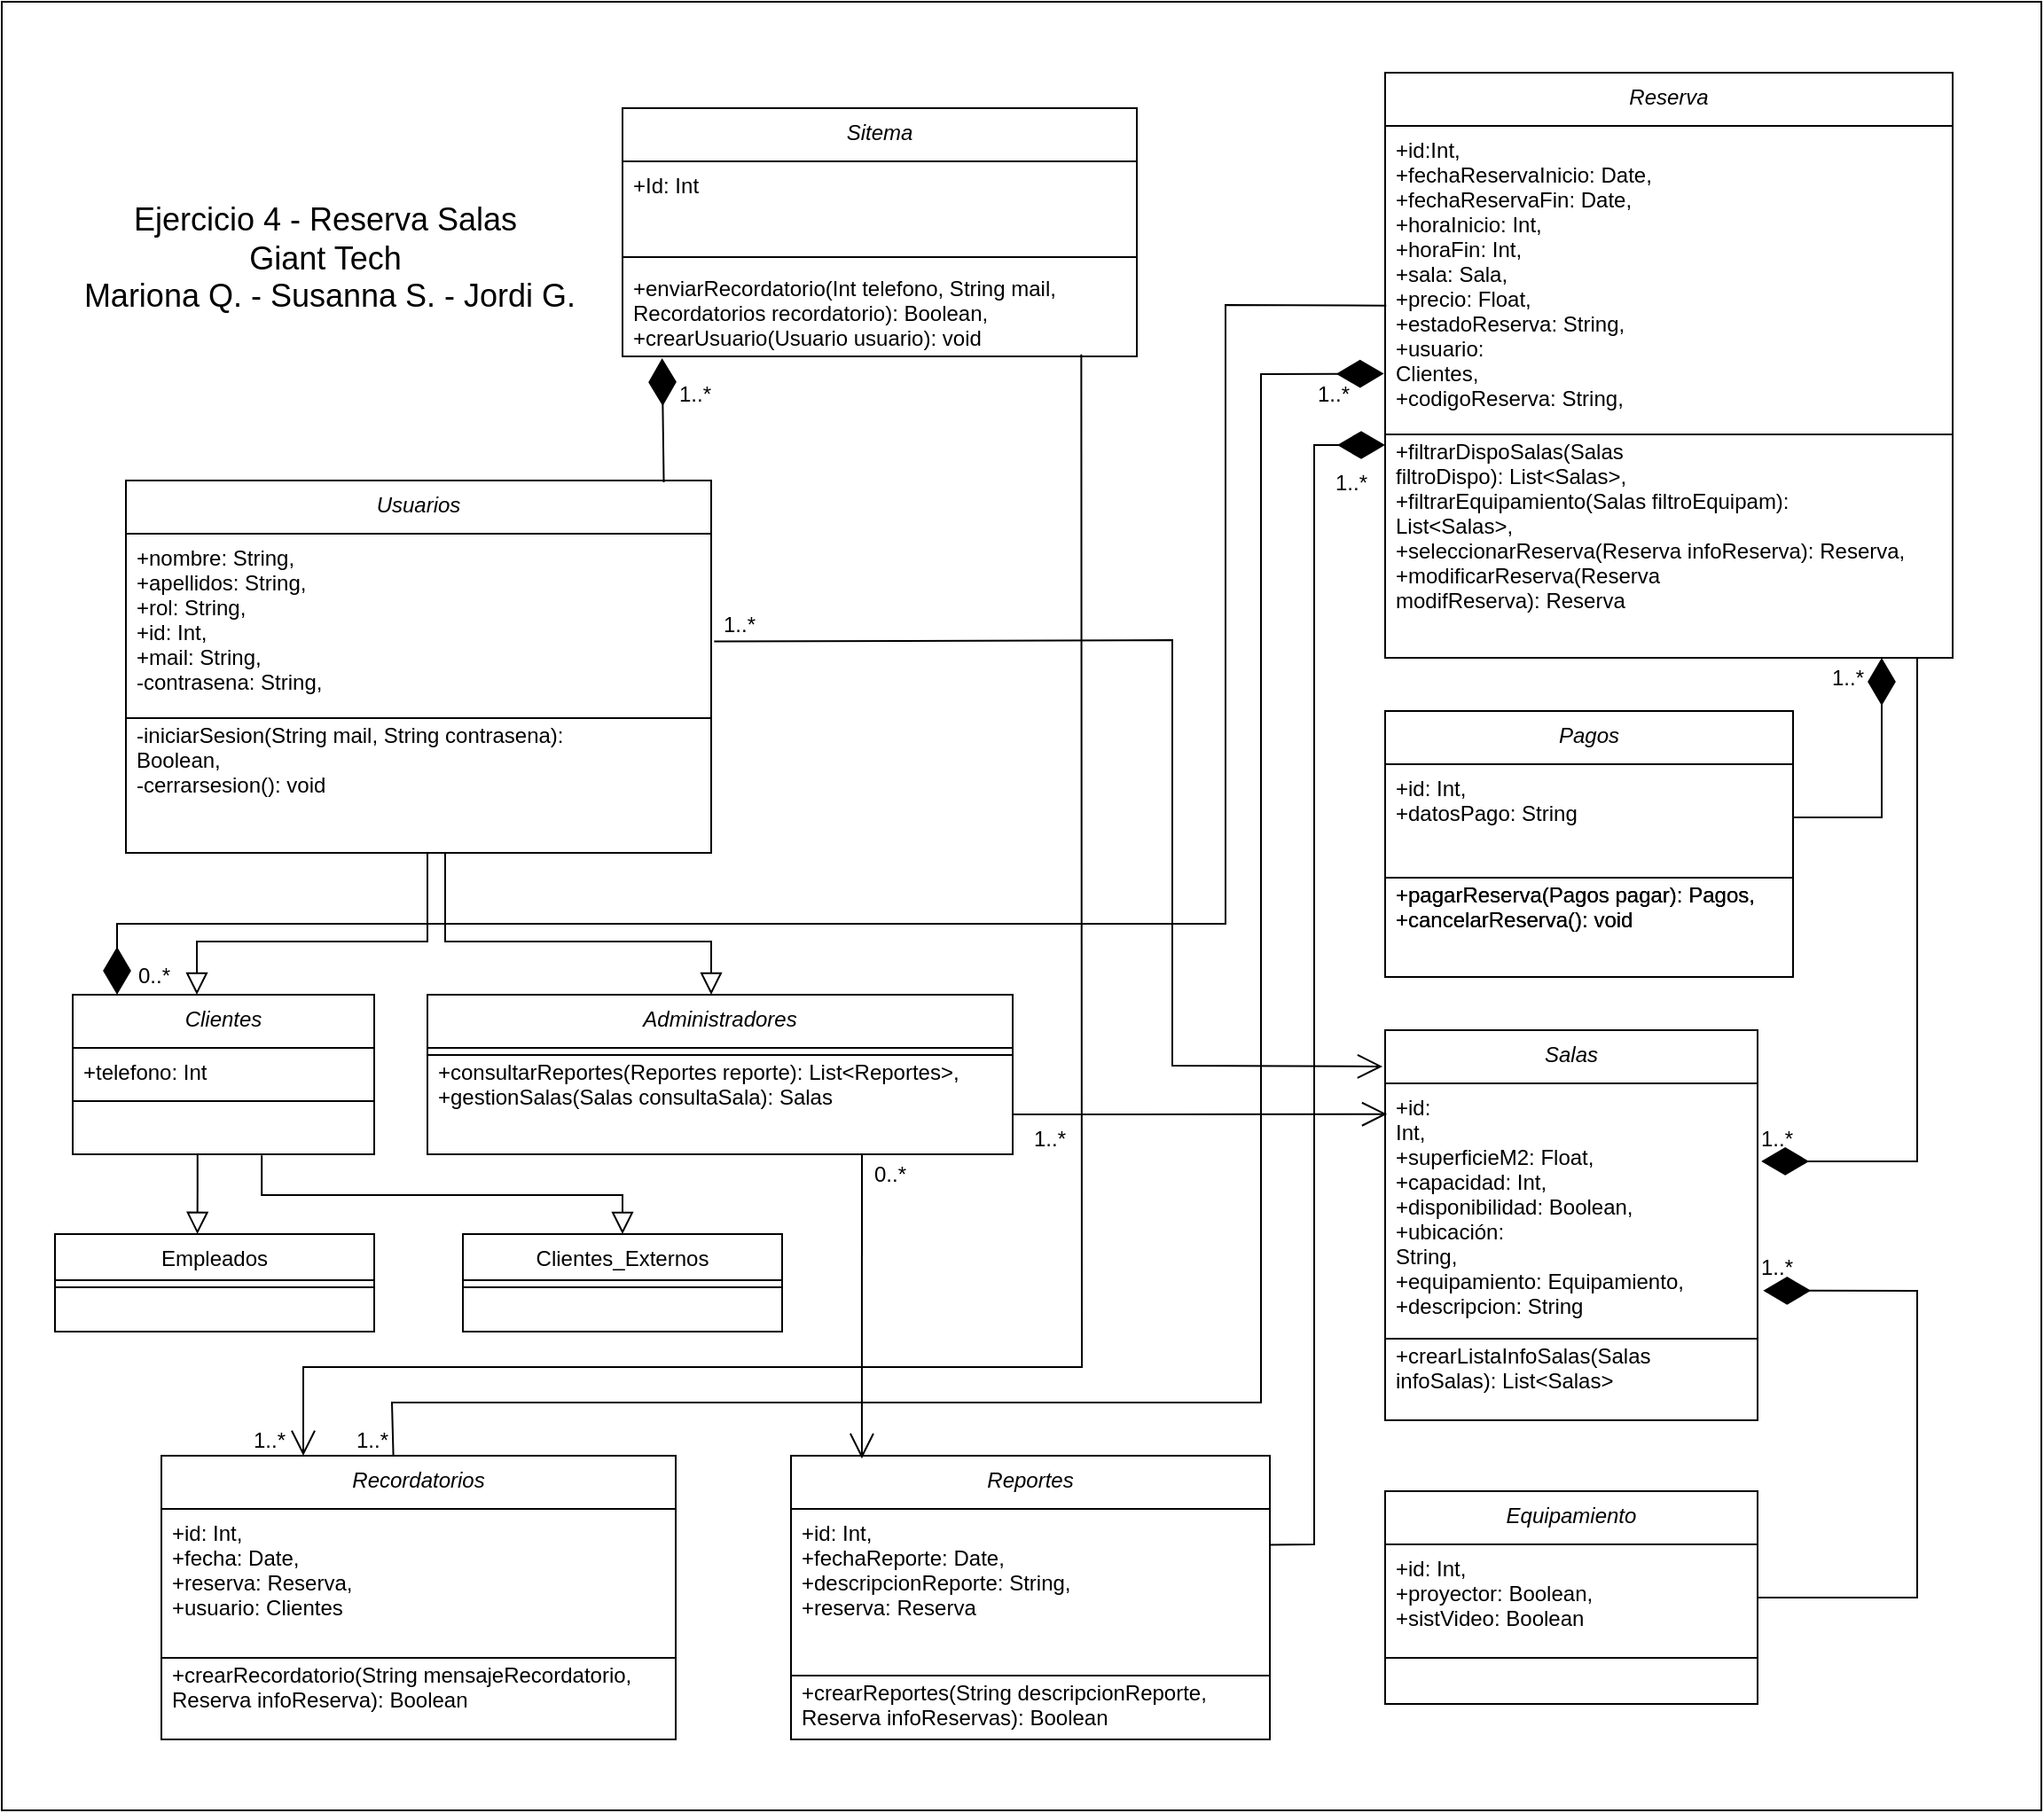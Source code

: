 <mxfile version="24.2.5" type="google">
  <diagram id="C5RBs43oDa-KdzZeNtuy" name="Page-1">
    <mxGraphModel grid="1" page="1" gridSize="10" guides="1" tooltips="1" connect="1" arrows="1" fold="1" pageScale="1" pageWidth="827" pageHeight="1169" math="0" shadow="0">
      <root>
        <mxCell id="WIyWlLk6GJQsqaUBKTNV-0" />
        <mxCell id="WIyWlLk6GJQsqaUBKTNV-1" parent="WIyWlLk6GJQsqaUBKTNV-0" />
        <mxCell id="KcDdcYYer87LkavccVwh-17" value="" style="rounded=0;whiteSpace=wrap;html=1;" vertex="1" parent="WIyWlLk6GJQsqaUBKTNV-1">
          <mxGeometry y="-200" width="1150" height="1020" as="geometry" />
        </mxCell>
        <mxCell id="zkfFHV4jXpPFQw0GAbJ--0" value="Usuarios" style="swimlane;fontStyle=2;align=center;verticalAlign=top;childLayout=stackLayout;horizontal=1;startSize=30;horizontalStack=0;resizeParent=1;resizeLast=0;collapsible=1;marginBottom=0;rounded=0;shadow=0;strokeWidth=1;" vertex="1" parent="WIyWlLk6GJQsqaUBKTNV-1">
          <mxGeometry x="70" y="70" width="330" height="210" as="geometry">
            <mxRectangle x="230" y="140" width="160" height="26" as="alternateBounds" />
          </mxGeometry>
        </mxCell>
        <mxCell id="zkfFHV4jXpPFQw0GAbJ--1" value="+nombre: String, &#xa;+apellidos: String, &#xa;+rol: String, &#xa;+id: Int, &#xa;+mail: String, &#xa;-contrasena: String, &#xa;" style="text;align=left;verticalAlign=top;spacingLeft=4;spacingRight=4;overflow=hidden;rotatable=0;points=[[0,0.5],[1,0.5]];portConstraint=eastwest;" vertex="1" parent="zkfFHV4jXpPFQw0GAbJ--0">
          <mxGeometry y="30" width="330" height="100" as="geometry" />
        </mxCell>
        <mxCell id="zkfFHV4jXpPFQw0GAbJ--5" value="-iniciarSesion(String mail, String contrasena):&#xa;Boolean, &#xa;-cerrarsesion(): void" style="text;align=left;verticalAlign=top;spacingLeft=4;spacingRight=4;overflow=hidden;rotatable=0;points=[[0,0.5],[1,0.5]];portConstraint=eastwest;" vertex="1" parent="zkfFHV4jXpPFQw0GAbJ--0">
          <mxGeometry y="130" width="330" as="geometry" />
        </mxCell>
        <mxCell id="zkfFHV4jXpPFQw0GAbJ--4" value="" style="line;html=1;strokeWidth=1;align=left;verticalAlign=middle;spacingTop=-1;spacingLeft=3;spacingRight=3;rotatable=0;labelPosition=right;points=[];portConstraint=eastwest;" vertex="1" parent="zkfFHV4jXpPFQw0GAbJ--0">
          <mxGeometry y="130" width="330" height="8" as="geometry" />
        </mxCell>
        <mxCell id="zkfFHV4jXpPFQw0GAbJ--12" value="" style="endArrow=block;endSize=10;endFill=0;shadow=0;strokeWidth=1;rounded=0;curved=0;edgeStyle=elbowEdgeStyle;elbow=vertical;entryX=0.5;entryY=0;entryDx=0;entryDy=0;" edge="1" parent="WIyWlLk6GJQsqaUBKTNV-1">
          <mxGeometry width="160" relative="1" as="geometry">
            <mxPoint x="240" y="280" as="sourcePoint" />
            <mxPoint x="110" y="360" as="targetPoint" />
            <Array as="points">
              <mxPoint x="160" y="330" />
            </Array>
          </mxGeometry>
        </mxCell>
        <mxCell id="zkfFHV4jXpPFQw0GAbJ--16" value="" style="endArrow=block;endSize=10;endFill=0;shadow=0;strokeWidth=1;rounded=0;curved=0;edgeStyle=elbowEdgeStyle;elbow=vertical;entryX=0.5;entryY=0;entryDx=0;entryDy=0;" edge="1" parent="WIyWlLk6GJQsqaUBKTNV-1">
          <mxGeometry width="160" relative="1" as="geometry">
            <mxPoint x="250" y="280" as="sourcePoint" />
            <mxPoint x="400" y="360" as="targetPoint" />
            <Array as="points">
              <mxPoint x="320" y="330" />
            </Array>
          </mxGeometry>
        </mxCell>
        <mxCell id="F9NlU1KI9bfKZTOe0GzZ-103" value="&lt;font style=&quot;font-size: 18px;&quot;&gt;Ejercicio 4 - Reserva Salas&amp;nbsp;&lt;/font&gt;&lt;div&gt;&lt;font style=&quot;font-size: 18px;&quot;&gt;Giant Tech&amp;nbsp;&lt;/font&gt;&lt;div&gt;&lt;span style=&quot;font-size: 18px; background-color: initial;&quot;&gt;Mariona Q. - Susanna S. - Jordi G.&lt;/span&gt;&lt;/div&gt;&lt;/div&gt;" style="text;html=1;align=center;verticalAlign=middle;whiteSpace=wrap;rounded=0;" vertex="1" parent="WIyWlLk6GJQsqaUBKTNV-1">
          <mxGeometry x="40" y="-80" width="290" height="50" as="geometry" />
        </mxCell>
        <mxCell id="6bKCteFQpn9_bpGlKNxa-7" value="Sitema" style="swimlane;fontStyle=2;align=center;verticalAlign=top;childLayout=stackLayout;horizontal=1;startSize=30;horizontalStack=0;resizeParent=1;resizeLast=0;collapsible=1;marginBottom=0;rounded=0;shadow=0;strokeWidth=1;" vertex="1" parent="WIyWlLk6GJQsqaUBKTNV-1">
          <mxGeometry x="350" y="-140" width="290" height="140" as="geometry">
            <mxRectangle x="230" y="140" width="160" height="26" as="alternateBounds" />
          </mxGeometry>
        </mxCell>
        <mxCell id="6bKCteFQpn9_bpGlKNxa-27" value="+Id: Int&#xa;&#xa;" style="text;align=left;verticalAlign=top;spacingLeft=4;spacingRight=4;overflow=hidden;rotatable=0;points=[[0,0.5],[1,0.5]];portConstraint=eastwest;" vertex="1" parent="6bKCteFQpn9_bpGlKNxa-7">
          <mxGeometry y="30" width="290" height="50" as="geometry" />
        </mxCell>
        <mxCell id="6bKCteFQpn9_bpGlKNxa-10" value="" style="line;html=1;strokeWidth=1;align=left;verticalAlign=middle;spacingTop=-1;spacingLeft=3;spacingRight=3;rotatable=0;labelPosition=right;points=[];portConstraint=eastwest;" vertex="1" parent="6bKCteFQpn9_bpGlKNxa-7">
          <mxGeometry y="80" width="290" height="8" as="geometry" />
        </mxCell>
        <mxCell id="6bKCteFQpn9_bpGlKNxa-28" value="+enviarRecordatorio(Int telefono, String mail,&#xa;Recordatorios recordatorio): Boolean, &#xa;+crearUsuario(Usuario usuario): void" style="text;align=left;verticalAlign=top;spacingLeft=4;spacingRight=4;overflow=hidden;rotatable=0;points=[[0,0.5],[1,0.5]];portConstraint=eastwest;" vertex="1" parent="6bKCteFQpn9_bpGlKNxa-7">
          <mxGeometry y="88" width="290" height="50" as="geometry" />
        </mxCell>
        <mxCell id="6bKCteFQpn9_bpGlKNxa-26" value="" style="endArrow=diamondThin;endFill=1;endSize=24;html=1;rounded=0;entryX=0.077;entryY=1.061;entryDx=0;entryDy=0;exitX=0.919;exitY=0.005;exitDx=0;exitDy=0;exitPerimeter=0;entryPerimeter=0;" edge="1" parent="WIyWlLk6GJQsqaUBKTNV-1" source="zkfFHV4jXpPFQw0GAbJ--0" target="6bKCteFQpn9_bpGlKNxa-28">
          <mxGeometry width="160" relative="1" as="geometry">
            <mxPoint x="371" y="30" as="sourcePoint" />
            <mxPoint x="371" y="-30" as="targetPoint" />
            <Array as="points" />
          </mxGeometry>
        </mxCell>
        <mxCell id="Hg_WbvtOmxWVrBJ3jvAF-1" value="Administradores" style="swimlane;fontStyle=2;align=center;verticalAlign=top;childLayout=stackLayout;horizontal=1;startSize=30;horizontalStack=0;resizeParent=1;resizeLast=0;collapsible=1;marginBottom=0;rounded=0;shadow=0;strokeWidth=1;" vertex="1" parent="WIyWlLk6GJQsqaUBKTNV-1">
          <mxGeometry x="240" y="360" width="330" height="90" as="geometry">
            <mxRectangle x="230" y="140" width="160" height="26" as="alternateBounds" />
          </mxGeometry>
        </mxCell>
        <mxCell id="Hg_WbvtOmxWVrBJ3jvAF-3" value="+consultarReportes(Reportes reporte): List&lt;Reportes&gt;,&#xa;+gestionSalas(Salas consultaSala): Salas" style="text;align=left;verticalAlign=top;spacingLeft=4;spacingRight=4;overflow=hidden;rotatable=0;points=[[0,0.5],[1,0.5]];portConstraint=eastwest;" vertex="1" parent="Hg_WbvtOmxWVrBJ3jvAF-1">
          <mxGeometry y="30" width="330" as="geometry" />
        </mxCell>
        <mxCell id="Hg_WbvtOmxWVrBJ3jvAF-4" value="" style="line;html=1;strokeWidth=1;align=left;verticalAlign=middle;spacingTop=-1;spacingLeft=3;spacingRight=3;rotatable=0;labelPosition=right;points=[];portConstraint=eastwest;" vertex="1" parent="Hg_WbvtOmxWVrBJ3jvAF-1">
          <mxGeometry y="30" width="330" height="8" as="geometry" />
        </mxCell>
        <mxCell id="Hg_WbvtOmxWVrBJ3jvAF-5" value="Empleados" style="swimlane;fontStyle=0;align=center;verticalAlign=top;childLayout=stackLayout;horizontal=1;startSize=26;horizontalStack=0;resizeParent=1;resizeLast=0;collapsible=1;marginBottom=0;rounded=0;shadow=0;strokeWidth=1;" vertex="1" parent="WIyWlLk6GJQsqaUBKTNV-1">
          <mxGeometry x="30" y="495" width="180" height="55" as="geometry">
            <mxRectangle x="130" y="380" width="160" height="26" as="alternateBounds" />
          </mxGeometry>
        </mxCell>
        <mxCell id="Hg_WbvtOmxWVrBJ3jvAF-6" value="" style="line;html=1;strokeWidth=1;align=left;verticalAlign=middle;spacingTop=-1;spacingLeft=3;spacingRight=3;rotatable=0;labelPosition=right;points=[];portConstraint=eastwest;" vertex="1" parent="Hg_WbvtOmxWVrBJ3jvAF-5">
          <mxGeometry y="26" width="180" height="8" as="geometry" />
        </mxCell>
        <mxCell id="Hg_WbvtOmxWVrBJ3jvAF-8" value="Clientes_Externos" style="swimlane;fontStyle=0;align=center;verticalAlign=top;childLayout=stackLayout;horizontal=1;startSize=26;horizontalStack=0;resizeParent=1;resizeLast=0;collapsible=1;marginBottom=0;rounded=0;shadow=0;strokeWidth=1;" vertex="1" parent="WIyWlLk6GJQsqaUBKTNV-1">
          <mxGeometry x="260" y="495" width="180" height="55" as="geometry">
            <mxRectangle x="130" y="380" width="160" height="26" as="alternateBounds" />
          </mxGeometry>
        </mxCell>
        <mxCell id="Hg_WbvtOmxWVrBJ3jvAF-9" value="" style="line;html=1;strokeWidth=1;align=left;verticalAlign=middle;spacingTop=-1;spacingLeft=3;spacingRight=3;rotatable=0;labelPosition=right;points=[];portConstraint=eastwest;" vertex="1" parent="Hg_WbvtOmxWVrBJ3jvAF-8">
          <mxGeometry y="26" width="180" height="8" as="geometry" />
        </mxCell>
        <mxCell id="Hg_WbvtOmxWVrBJ3jvAF-11" value="Reserva" style="swimlane;fontStyle=2;align=center;verticalAlign=top;childLayout=stackLayout;horizontal=1;startSize=30;horizontalStack=0;resizeParent=1;resizeLast=0;collapsible=1;marginBottom=0;rounded=0;shadow=0;strokeWidth=1;" vertex="1" parent="WIyWlLk6GJQsqaUBKTNV-1">
          <mxGeometry x="780" y="-160" width="320" height="330" as="geometry">
            <mxRectangle x="230" y="140" width="160" height="26" as="alternateBounds" />
          </mxGeometry>
        </mxCell>
        <mxCell id="Hg_WbvtOmxWVrBJ3jvAF-12" value="+id:Int, &#xa;+fechaReservaInicio: Date, &#xa;+fechaReservaFin: Date, &#xa;+horaInicio: Int, &#xa;+horaFin: Int, &#xa;+sala: Sala, &#xa;+precio: Float, &#xa;+estadoReserva: String, &#xa;+usuario:&#xa;Clientes, &#xa;+codigoReserva: String, " style="text;align=left;verticalAlign=top;spacingLeft=4;spacingRight=4;overflow=hidden;rotatable=0;points=[[0,0.5],[1,0.5]];portConstraint=eastwest;" vertex="1" parent="Hg_WbvtOmxWVrBJ3jvAF-11">
          <mxGeometry y="30" width="320" height="170" as="geometry" />
        </mxCell>
        <mxCell id="Hg_WbvtOmxWVrBJ3jvAF-13" value="+filtrarDispoSalas(Salas&#xa;filtroDispo): List&lt;Salas&gt;, &#xa;+filtrarEquipamiento(Salas filtroEquipam):&#xa;List&lt;Salas&gt;, &#xa;+seleccionarReserva(Reserva infoReserva): Reserva, &#xa;+modificarReserva(Reserva&#xa;modifReserva): Reserva" style="text;align=left;verticalAlign=top;spacingLeft=4;spacingRight=4;overflow=hidden;rotatable=0;points=[[0,0.5],[1,0.5]];portConstraint=eastwest;" vertex="1" parent="Hg_WbvtOmxWVrBJ3jvAF-11">
          <mxGeometry y="200" width="320" as="geometry" />
        </mxCell>
        <mxCell id="Hg_WbvtOmxWVrBJ3jvAF-14" value="" style="line;html=1;strokeWidth=1;align=left;verticalAlign=middle;spacingTop=-1;spacingLeft=3;spacingRight=3;rotatable=0;labelPosition=right;points=[];portConstraint=eastwest;" vertex="1" parent="Hg_WbvtOmxWVrBJ3jvAF-11">
          <mxGeometry y="200" width="320" height="8" as="geometry" />
        </mxCell>
        <mxCell id="Hg_WbvtOmxWVrBJ3jvAF-15" value="Pagos" style="swimlane;fontStyle=2;align=center;verticalAlign=top;childLayout=stackLayout;horizontal=1;startSize=30;horizontalStack=0;resizeParent=1;resizeLast=0;collapsible=1;marginBottom=0;rounded=0;shadow=0;strokeWidth=1;" vertex="1" parent="WIyWlLk6GJQsqaUBKTNV-1">
          <mxGeometry x="780" y="200" width="230" height="150" as="geometry">
            <mxRectangle x="230" y="140" width="160" height="26" as="alternateBounds" />
          </mxGeometry>
        </mxCell>
        <mxCell id="Hg_WbvtOmxWVrBJ3jvAF-16" value="+id: Int, &#xa;+datosPago: String&#xa;" style="text;align=left;verticalAlign=top;spacingLeft=4;spacingRight=4;overflow=hidden;rotatable=0;points=[[0,0.5],[1,0.5]];portConstraint=eastwest;" vertex="1" parent="Hg_WbvtOmxWVrBJ3jvAF-15">
          <mxGeometry y="30" width="230" height="60" as="geometry" />
        </mxCell>
        <mxCell id="Hg_WbvtOmxWVrBJ3jvAF-56" value="+pagarReserva(Pagos pagar): Pagos, &#xa;+cancelarReserva(): void" style="text;align=left;verticalAlign=top;spacingLeft=4;spacingRight=4;overflow=hidden;rotatable=0;points=[[0,0.5],[1,0.5]];portConstraint=eastwest;" vertex="1" parent="Hg_WbvtOmxWVrBJ3jvAF-15">
          <mxGeometry y="90" width="230" as="geometry" />
        </mxCell>
        <mxCell id="Hg_WbvtOmxWVrBJ3jvAF-17" value="+pagarReserva(Pagos pagar): Pagos, &#xa;+cancelarReserva(): void" style="text;align=left;verticalAlign=top;spacingLeft=4;spacingRight=4;overflow=hidden;rotatable=0;points=[[0,0.5],[1,0.5]];portConstraint=eastwest;" vertex="1" parent="Hg_WbvtOmxWVrBJ3jvAF-15">
          <mxGeometry y="90" width="230" as="geometry" />
        </mxCell>
        <mxCell id="Hg_WbvtOmxWVrBJ3jvAF-18" value="" style="line;html=1;strokeWidth=1;align=left;verticalAlign=middle;spacingTop=-1;spacingLeft=3;spacingRight=3;rotatable=0;labelPosition=right;points=[];portConstraint=eastwest;" vertex="1" parent="Hg_WbvtOmxWVrBJ3jvAF-15">
          <mxGeometry y="90" width="230" height="8" as="geometry" />
        </mxCell>
        <mxCell id="Hg_WbvtOmxWVrBJ3jvAF-19" value="Salas" style="swimlane;fontStyle=2;align=center;verticalAlign=top;childLayout=stackLayout;horizontal=1;startSize=30;horizontalStack=0;resizeParent=1;resizeLast=0;collapsible=1;marginBottom=0;rounded=0;shadow=0;strokeWidth=1;" vertex="1" parent="WIyWlLk6GJQsqaUBKTNV-1">
          <mxGeometry x="780" y="380" width="210" height="220" as="geometry">
            <mxRectangle x="230" y="140" width="160" height="26" as="alternateBounds" />
          </mxGeometry>
        </mxCell>
        <mxCell id="Hg_WbvtOmxWVrBJ3jvAF-20" value="+id:&#xa;Int, &#xa;+superficieM2: Float, &#xa;+capacidad: Int, &#xa;+disponibilidad: Boolean, &#xa;+ubicación:&#xa;String, &#xa;+equipamiento: Equipamiento, &#xa;+descripcion: String" style="text;align=left;verticalAlign=top;spacingLeft=4;spacingRight=4;overflow=hidden;rotatable=0;points=[[0,0.5],[1,0.5]];portConstraint=eastwest;" vertex="1" parent="Hg_WbvtOmxWVrBJ3jvAF-19">
          <mxGeometry y="30" width="210" height="140" as="geometry" />
        </mxCell>
        <mxCell id="Hg_WbvtOmxWVrBJ3jvAF-21" value="+crearListaInfoSalas(Salas&#xa;infoSalas): List&lt;Salas&gt;" style="text;align=left;verticalAlign=top;spacingLeft=4;spacingRight=4;overflow=hidden;rotatable=0;points=[[0,0.5],[1,0.5]];portConstraint=eastwest;" vertex="1" parent="Hg_WbvtOmxWVrBJ3jvAF-19">
          <mxGeometry y="170" width="210" as="geometry" />
        </mxCell>
        <mxCell id="Hg_WbvtOmxWVrBJ3jvAF-22" value="" style="line;html=1;strokeWidth=1;align=left;verticalAlign=middle;spacingTop=-1;spacingLeft=3;spacingRight=3;rotatable=0;labelPosition=right;points=[];portConstraint=eastwest;" vertex="1" parent="Hg_WbvtOmxWVrBJ3jvAF-19">
          <mxGeometry y="170" width="210" height="8" as="geometry" />
        </mxCell>
        <mxCell id="Hg_WbvtOmxWVrBJ3jvAF-23" value="Equipamiento" style="swimlane;fontStyle=2;align=center;verticalAlign=top;childLayout=stackLayout;horizontal=1;startSize=30;horizontalStack=0;resizeParent=1;resizeLast=0;collapsible=1;marginBottom=0;rounded=0;shadow=0;strokeWidth=1;" vertex="1" parent="WIyWlLk6GJQsqaUBKTNV-1">
          <mxGeometry x="780" y="640" width="210" height="120" as="geometry">
            <mxRectangle x="230" y="140" width="160" height="26" as="alternateBounds" />
          </mxGeometry>
        </mxCell>
        <mxCell id="Hg_WbvtOmxWVrBJ3jvAF-24" value="+id: Int, &#xa;+proyector: Boolean, &#xa;+sistVideo: Boolean&#xa;" style="text;align=left;verticalAlign=top;spacingLeft=4;spacingRight=4;overflow=hidden;rotatable=0;points=[[0,0.5],[1,0.5]];portConstraint=eastwest;" vertex="1" parent="Hg_WbvtOmxWVrBJ3jvAF-23">
          <mxGeometry y="30" width="210" height="60" as="geometry" />
        </mxCell>
        <mxCell id="Hg_WbvtOmxWVrBJ3jvAF-26" value="" style="line;html=1;strokeWidth=1;align=left;verticalAlign=middle;spacingTop=-1;spacingLeft=3;spacingRight=3;rotatable=0;labelPosition=right;points=[];portConstraint=eastwest;" vertex="1" parent="Hg_WbvtOmxWVrBJ3jvAF-23">
          <mxGeometry y="90" width="210" height="8" as="geometry" />
        </mxCell>
        <mxCell id="Hg_WbvtOmxWVrBJ3jvAF-27" value="Reportes" style="swimlane;fontStyle=2;align=center;verticalAlign=top;childLayout=stackLayout;horizontal=1;startSize=30;horizontalStack=0;resizeParent=1;resizeLast=0;collapsible=1;marginBottom=0;rounded=0;shadow=0;strokeWidth=1;" vertex="1" parent="WIyWlLk6GJQsqaUBKTNV-1">
          <mxGeometry x="445" y="620" width="270" height="160" as="geometry">
            <mxRectangle x="230" y="140" width="160" height="26" as="alternateBounds" />
          </mxGeometry>
        </mxCell>
        <mxCell id="Hg_WbvtOmxWVrBJ3jvAF-28" value="+id: Int, &#xa;+fechaReporte: Date, &#xa;+descripcionReporte: String, &#xa;+reserva: Reserva&#xa;" style="text;align=left;verticalAlign=top;spacingLeft=4;spacingRight=4;overflow=hidden;rotatable=0;points=[[0,0.5],[1,0.5]];portConstraint=eastwest;" vertex="1" parent="Hg_WbvtOmxWVrBJ3jvAF-27">
          <mxGeometry y="30" width="270" height="90" as="geometry" />
        </mxCell>
        <mxCell id="Hg_WbvtOmxWVrBJ3jvAF-29" value="+crearReportes(String descripcionReporte, &#xa;Reserva infoReservas): Boolean" style="text;align=left;verticalAlign=top;spacingLeft=4;spacingRight=4;overflow=hidden;rotatable=0;points=[[0,0.5],[1,0.5]];portConstraint=eastwest;" vertex="1" parent="Hg_WbvtOmxWVrBJ3jvAF-27">
          <mxGeometry y="120" width="270" as="geometry" />
        </mxCell>
        <mxCell id="Hg_WbvtOmxWVrBJ3jvAF-30" value="" style="line;html=1;strokeWidth=1;align=left;verticalAlign=middle;spacingTop=-1;spacingLeft=3;spacingRight=3;rotatable=0;labelPosition=right;points=[];portConstraint=eastwest;" vertex="1" parent="Hg_WbvtOmxWVrBJ3jvAF-27">
          <mxGeometry y="120" width="270" height="8" as="geometry" />
        </mxCell>
        <mxCell id="Hg_WbvtOmxWVrBJ3jvAF-31" value="Recordatorios" style="swimlane;fontStyle=2;align=center;verticalAlign=top;childLayout=stackLayout;horizontal=1;startSize=30;horizontalStack=0;resizeParent=1;resizeLast=0;collapsible=1;marginBottom=0;rounded=0;shadow=0;strokeWidth=1;" vertex="1" parent="WIyWlLk6GJQsqaUBKTNV-1">
          <mxGeometry x="90" y="620" width="290" height="160" as="geometry">
            <mxRectangle x="230" y="140" width="160" height="26" as="alternateBounds" />
          </mxGeometry>
        </mxCell>
        <mxCell id="Hg_WbvtOmxWVrBJ3jvAF-32" value="+id: Int, &#xa;+fecha: Date, &#xa;+reserva: Reserva, &#xa;+usuario: Clientes" style="text;align=left;verticalAlign=top;spacingLeft=4;spacingRight=4;overflow=hidden;rotatable=0;points=[[0,0.5],[1,0.5]];portConstraint=eastwest;" vertex="1" parent="Hg_WbvtOmxWVrBJ3jvAF-31">
          <mxGeometry y="30" width="290" height="80" as="geometry" />
        </mxCell>
        <mxCell id="Hg_WbvtOmxWVrBJ3jvAF-33" value="+crearRecordatorio(String mensajeRecordatorio, &#xa;Reserva infoReserva): Boolean&#xa;&#xa;" style="text;align=left;verticalAlign=top;spacingLeft=4;spacingRight=4;overflow=hidden;rotatable=0;points=[[0,0.5],[1,0.5]];portConstraint=eastwest;" vertex="1" parent="Hg_WbvtOmxWVrBJ3jvAF-31">
          <mxGeometry y="110" width="290" as="geometry" />
        </mxCell>
        <mxCell id="Hg_WbvtOmxWVrBJ3jvAF-34" value="" style="line;html=1;strokeWidth=1;align=left;verticalAlign=middle;spacingTop=-1;spacingLeft=3;spacingRight=3;rotatable=0;labelPosition=right;points=[];portConstraint=eastwest;" vertex="1" parent="Hg_WbvtOmxWVrBJ3jvAF-31">
          <mxGeometry y="110" width="290" height="8" as="geometry" />
        </mxCell>
        <mxCell id="Hg_WbvtOmxWVrBJ3jvAF-35" value="" style="endArrow=block;endSize=10;endFill=0;shadow=0;strokeWidth=1;rounded=0;curved=0;edgeStyle=elbowEdgeStyle;elbow=vertical;exitX=0.414;exitY=1.002;exitDx=0;exitDy=0;exitPerimeter=0;entryX=0.446;entryY=-0.001;entryDx=0;entryDy=0;entryPerimeter=0;" edge="1" parent="WIyWlLk6GJQsqaUBKTNV-1" source="Hg_WbvtOmxWVrBJ3jvAF-50" target="Hg_WbvtOmxWVrBJ3jvAF-5">
          <mxGeometry width="160" relative="1" as="geometry">
            <mxPoint x="120" y="510" as="sourcePoint" />
            <mxPoint x="110" y="650" as="targetPoint" />
            <Array as="points">
              <mxPoint x="120" y="470" />
            </Array>
          </mxGeometry>
        </mxCell>
        <mxCell id="Hg_WbvtOmxWVrBJ3jvAF-36" value="" style="endArrow=block;endSize=10;endFill=0;shadow=0;strokeWidth=1;rounded=0;curved=0;edgeStyle=elbowEdgeStyle;elbow=vertical;entryX=0.5;entryY=0;entryDx=0;entryDy=0;exitX=0.627;exitY=1.011;exitDx=0;exitDy=0;exitPerimeter=0;" edge="1" parent="WIyWlLk6GJQsqaUBKTNV-1" source="Hg_WbvtOmxWVrBJ3jvAF-50" target="Hg_WbvtOmxWVrBJ3jvAF-8">
          <mxGeometry width="160" relative="1" as="geometry">
            <mxPoint x="154.75" y="586.56" as="sourcePoint" />
            <mxPoint x="332" y="710" as="targetPoint" />
            <Array as="points" />
          </mxGeometry>
        </mxCell>
        <mxCell id="Hg_WbvtOmxWVrBJ3jvAF-37" value="" style="endArrow=open;endFill=1;endSize=12;html=1;rounded=0;entryX=0.148;entryY=0.01;entryDx=0;entryDy=0;entryPerimeter=0;" edge="1" parent="WIyWlLk6GJQsqaUBKTNV-1" target="Hg_WbvtOmxWVrBJ3jvAF-27">
          <mxGeometry width="160" relative="1" as="geometry">
            <mxPoint x="485" y="450" as="sourcePoint" />
            <mxPoint x="1100" y="254.5" as="targetPoint" />
          </mxGeometry>
        </mxCell>
        <mxCell id="Hg_WbvtOmxWVrBJ3jvAF-38" value="" style="endArrow=open;endFill=1;endSize=12;html=1;rounded=0;exitX=1;exitY=0.75;exitDx=0;exitDy=0;entryX=0.005;entryY=0.124;entryDx=0;entryDy=0;entryPerimeter=0;" edge="1" parent="WIyWlLk6GJQsqaUBKTNV-1" target="Hg_WbvtOmxWVrBJ3jvAF-20" source="Hg_WbvtOmxWVrBJ3jvAF-1">
          <mxGeometry width="160" relative="1" as="geometry">
            <mxPoint x="570" y="455" as="sourcePoint" />
            <mxPoint x="523" y="890" as="targetPoint" />
          </mxGeometry>
        </mxCell>
        <mxCell id="Hg_WbvtOmxWVrBJ3jvAF-39" value="" style="endArrow=diamondThin;endFill=1;endSize=24;html=1;rounded=0;entryX=1.01;entryY=0.314;entryDx=0;entryDy=0;entryPerimeter=0;" edge="1" parent="WIyWlLk6GJQsqaUBKTNV-1" target="Hg_WbvtOmxWVrBJ3jvAF-20">
          <mxGeometry width="160" relative="1" as="geometry">
            <mxPoint x="1080" y="170" as="sourcePoint" />
            <mxPoint x="1208.11" y="535.06" as="targetPoint" />
            <Array as="points">
              <mxPoint x="1080" y="454" />
            </Array>
          </mxGeometry>
        </mxCell>
        <mxCell id="Hg_WbvtOmxWVrBJ3jvAF-40" value="" style="endArrow=diamondThin;endFill=1;endSize=24;html=1;rounded=0;exitX=1;exitY=0.5;exitDx=0;exitDy=0;" edge="1" parent="WIyWlLk6GJQsqaUBKTNV-1" source="Hg_WbvtOmxWVrBJ3jvAF-16">
          <mxGeometry width="160" relative="1" as="geometry">
            <mxPoint x="1139.54" y="398.52" as="sourcePoint" />
            <mxPoint x="1060" y="170" as="targetPoint" />
            <Array as="points">
              <mxPoint x="1060" y="260" />
            </Array>
          </mxGeometry>
        </mxCell>
        <mxCell id="Hg_WbvtOmxWVrBJ3jvAF-41" value="" style="endArrow=diamondThin;endFill=1;endSize=24;html=1;rounded=0;entryX=0.25;entryY=0;entryDx=0;entryDy=0;exitX=0.002;exitY=0.596;exitDx=0;exitDy=0;exitPerimeter=0;" edge="1" parent="WIyWlLk6GJQsqaUBKTNV-1" source="Hg_WbvtOmxWVrBJ3jvAF-12">
          <mxGeometry width="160" relative="1" as="geometry">
            <mxPoint x="690" y="-80" as="sourcePoint" />
            <mxPoint x="65" y="360" as="targetPoint" />
            <Array as="points">
              <mxPoint x="690" y="-29" />
              <mxPoint x="690" y="320" />
              <mxPoint x="65" y="320" />
            </Array>
          </mxGeometry>
        </mxCell>
        <mxCell id="Hg_WbvtOmxWVrBJ3jvAF-42" value="" style="endArrow=open;endFill=1;endSize=12;html=1;rounded=0;exitX=1.005;exitY=0.608;exitDx=0;exitDy=0;exitPerimeter=0;entryX=-0.007;entryY=0.093;entryDx=0;entryDy=0;entryPerimeter=0;" edge="1" parent="WIyWlLk6GJQsqaUBKTNV-1" source="zkfFHV4jXpPFQw0GAbJ--1" target="Hg_WbvtOmxWVrBJ3jvAF-19">
          <mxGeometry width="160" relative="1" as="geometry">
            <mxPoint x="432" y="160" as="sourcePoint" />
            <mxPoint x="630" y="560" as="targetPoint" />
            <Array as="points">
              <mxPoint x="660" y="160" />
              <mxPoint x="660" y="400" />
            </Array>
          </mxGeometry>
        </mxCell>
        <mxCell id="Hg_WbvtOmxWVrBJ3jvAF-43" value="" style="endArrow=diamondThin;endFill=1;endSize=24;html=1;rounded=0;exitX=1;exitY=0.5;exitDx=0;exitDy=0;entryX=1.015;entryY=0.835;entryDx=0;entryDy=0;entryPerimeter=0;" edge="1" parent="WIyWlLk6GJQsqaUBKTNV-1" source="Hg_WbvtOmxWVrBJ3jvAF-24" target="Hg_WbvtOmxWVrBJ3jvAF-20">
          <mxGeometry width="160" relative="1" as="geometry">
            <mxPoint x="1090" y="750" as="sourcePoint" />
            <mxPoint x="990" y="610" as="targetPoint" />
            <Array as="points">
              <mxPoint x="1080" y="700" />
              <mxPoint x="1080" y="527" />
            </Array>
          </mxGeometry>
        </mxCell>
        <mxCell id="Hg_WbvtOmxWVrBJ3jvAF-44" value="" style="endArrow=diamondThin;endFill=1;endSize=24;html=1;rounded=0;exitX=1.001;exitY=0.225;exitDx=0;exitDy=0;exitPerimeter=0;" edge="1" parent="WIyWlLk6GJQsqaUBKTNV-1" source="Hg_WbvtOmxWVrBJ3jvAF-28">
          <mxGeometry width="160" relative="1" as="geometry">
            <mxPoint x="760" y="780" as="sourcePoint" />
            <mxPoint x="780" y="50" as="targetPoint" />
            <Array as="points">
              <mxPoint x="740" y="670" />
              <mxPoint x="740" y="50" />
            </Array>
          </mxGeometry>
        </mxCell>
        <mxCell id="Hg_WbvtOmxWVrBJ3jvAF-45" value="" style="endArrow=diamondThin;endFill=1;endSize=24;html=1;rounded=0;exitX=0.451;exitY=0;exitDx=0;exitDy=0;exitPerimeter=0;entryX=-0.002;entryY=0.822;entryDx=0;entryDy=0;entryPerimeter=0;" edge="1" parent="WIyWlLk6GJQsqaUBKTNV-1" source="Hg_WbvtOmxWVrBJ3jvAF-31" target="Hg_WbvtOmxWVrBJ3jvAF-12">
          <mxGeometry width="160" relative="1" as="geometry">
            <mxPoint x="220" y="700" as="sourcePoint" />
            <mxPoint x="780" y="60" as="targetPoint" />
            <Array as="points">
              <mxPoint x="220" y="590" />
              <mxPoint x="710" y="590" />
              <mxPoint x="710" y="10" />
            </Array>
          </mxGeometry>
        </mxCell>
        <mxCell id="Hg_WbvtOmxWVrBJ3jvAF-46" value="" style="endArrow=open;endFill=1;endSize=12;html=1;rounded=0;exitX=0.892;exitY=1.017;exitDx=0;exitDy=0;exitPerimeter=0;" edge="1" parent="WIyWlLk6GJQsqaUBKTNV-1" source="6bKCteFQpn9_bpGlKNxa-28">
          <mxGeometry width="160" relative="1" as="geometry">
            <mxPoint x="150" y="690" as="sourcePoint" />
            <mxPoint x="170" y="620" as="targetPoint" />
            <Array as="points">
              <mxPoint x="609" y="570" />
              <mxPoint x="170" y="570" />
            </Array>
          </mxGeometry>
        </mxCell>
        <mxCell id="Hg_WbvtOmxWVrBJ3jvAF-49" value="Clientes" style="swimlane;fontStyle=2;align=center;verticalAlign=top;childLayout=stackLayout;horizontal=1;startSize=30;horizontalStack=0;resizeParent=1;resizeLast=0;collapsible=1;marginBottom=0;rounded=0;shadow=0;strokeWidth=1;" vertex="1" parent="WIyWlLk6GJQsqaUBKTNV-1">
          <mxGeometry x="40" y="360" width="170" height="90" as="geometry">
            <mxRectangle x="230" y="140" width="160" height="26" as="alternateBounds" />
          </mxGeometry>
        </mxCell>
        <mxCell id="Hg_WbvtOmxWVrBJ3jvAF-50" value="+telefono: Int" style="text;align=left;verticalAlign=top;spacingLeft=4;spacingRight=4;overflow=hidden;rotatable=0;points=[[0,0.5],[1,0.5]];portConstraint=eastwest;" vertex="1" parent="Hg_WbvtOmxWVrBJ3jvAF-49">
          <mxGeometry y="30" width="170" height="60" as="geometry" />
        </mxCell>
        <mxCell id="Hg_WbvtOmxWVrBJ3jvAF-55" value="" style="endArrow=none;html=1;rounded=0;exitX=0;exitY=0.5;exitDx=0;exitDy=0;entryX=1;entryY=0.5;entryDx=0;entryDy=0;" edge="1" parent="Hg_WbvtOmxWVrBJ3jvAF-49" source="Hg_WbvtOmxWVrBJ3jvAF-50" target="Hg_WbvtOmxWVrBJ3jvAF-50">
          <mxGeometry width="50" height="50" relative="1" as="geometry">
            <mxPoint x="250" y="110" as="sourcePoint" />
            <mxPoint x="300" y="60" as="targetPoint" />
          </mxGeometry>
        </mxCell>
        <mxCell id="KcDdcYYer87LkavccVwh-0" value="1..*" style="resizable=0;align=left;verticalAlign=bottom;labelBackgroundColor=none;fontSize=12;" connectable="0" vertex="1" parent="WIyWlLk6GJQsqaUBKTNV-1">
          <mxGeometry x="380" y="30" as="geometry" />
        </mxCell>
        <mxCell id="KcDdcYYer87LkavccVwh-2" value="0..*" style="resizable=0;align=left;verticalAlign=bottom;labelBackgroundColor=none;fontSize=12;" connectable="0" vertex="1" parent="WIyWlLk6GJQsqaUBKTNV-1">
          <mxGeometry x="75" y="358" as="geometry" />
        </mxCell>
        <mxCell id="KcDdcYYer87LkavccVwh-3" value="0..*" style="resizable=0;align=left;verticalAlign=bottom;labelBackgroundColor=none;fontSize=12;" connectable="0" vertex="1" parent="WIyWlLk6GJQsqaUBKTNV-1">
          <mxGeometry x="490" y="470" as="geometry" />
        </mxCell>
        <mxCell id="KcDdcYYer87LkavccVwh-5" value="1..*" style="resizable=0;align=left;verticalAlign=bottom;labelBackgroundColor=none;fontSize=12;" connectable="0" vertex="1" parent="WIyWlLk6GJQsqaUBKTNV-1">
          <mxGeometry x="140" y="620" as="geometry" />
        </mxCell>
        <mxCell id="KcDdcYYer87LkavccVwh-6" value="1..*" style="resizable=0;align=left;verticalAlign=bottom;labelBackgroundColor=none;fontSize=12;" connectable="0" vertex="1" parent="WIyWlLk6GJQsqaUBKTNV-1">
          <mxGeometry x="990" y="450" as="geometry" />
        </mxCell>
        <mxCell id="KcDdcYYer87LkavccVwh-7" value="1..*" style="resizable=0;align=left;verticalAlign=bottom;labelBackgroundColor=none;fontSize=12;" connectable="0" vertex="1" parent="WIyWlLk6GJQsqaUBKTNV-1">
          <mxGeometry x="990" y="522.5" as="geometry" />
        </mxCell>
        <mxCell id="KcDdcYYer87LkavccVwh-8" value="1..*" style="resizable=0;align=left;verticalAlign=bottom;labelBackgroundColor=none;fontSize=12;" connectable="0" vertex="1" parent="WIyWlLk6GJQsqaUBKTNV-1">
          <mxGeometry x="750" y="80" as="geometry" />
        </mxCell>
        <mxCell id="KcDdcYYer87LkavccVwh-9" value="1..*" style="resizable=0;align=left;verticalAlign=bottom;labelBackgroundColor=none;fontSize=12;" connectable="0" vertex="1" parent="WIyWlLk6GJQsqaUBKTNV-1">
          <mxGeometry x="1030" y="190" as="geometry" />
        </mxCell>
        <mxCell id="KcDdcYYer87LkavccVwh-10" value="1..*" style="resizable=0;align=left;verticalAlign=bottom;labelBackgroundColor=none;fontSize=12;" connectable="0" vertex="1" parent="WIyWlLk6GJQsqaUBKTNV-1">
          <mxGeometry x="740" y="30" as="geometry" />
        </mxCell>
        <mxCell id="KcDdcYYer87LkavccVwh-11" value="1..*" style="resizable=0;align=left;verticalAlign=bottom;labelBackgroundColor=none;fontSize=12;" connectable="0" vertex="1" parent="WIyWlLk6GJQsqaUBKTNV-1">
          <mxGeometry x="580" y="450" as="geometry" />
        </mxCell>
        <mxCell id="KcDdcYYer87LkavccVwh-13" value="1..*" style="resizable=0;align=left;verticalAlign=bottom;labelBackgroundColor=none;fontSize=12;" connectable="0" vertex="1" parent="WIyWlLk6GJQsqaUBKTNV-1">
          <mxGeometry x="405" y="160" as="geometry" />
        </mxCell>
        <mxCell id="KcDdcYYer87LkavccVwh-14" value="1..*" style="resizable=0;align=left;verticalAlign=bottom;labelBackgroundColor=none;fontSize=12;" connectable="0" vertex="1" parent="WIyWlLk6GJQsqaUBKTNV-1">
          <mxGeometry x="198" y="620" as="geometry" />
        </mxCell>
      </root>
    </mxGraphModel>
  </diagram>
</mxfile>
